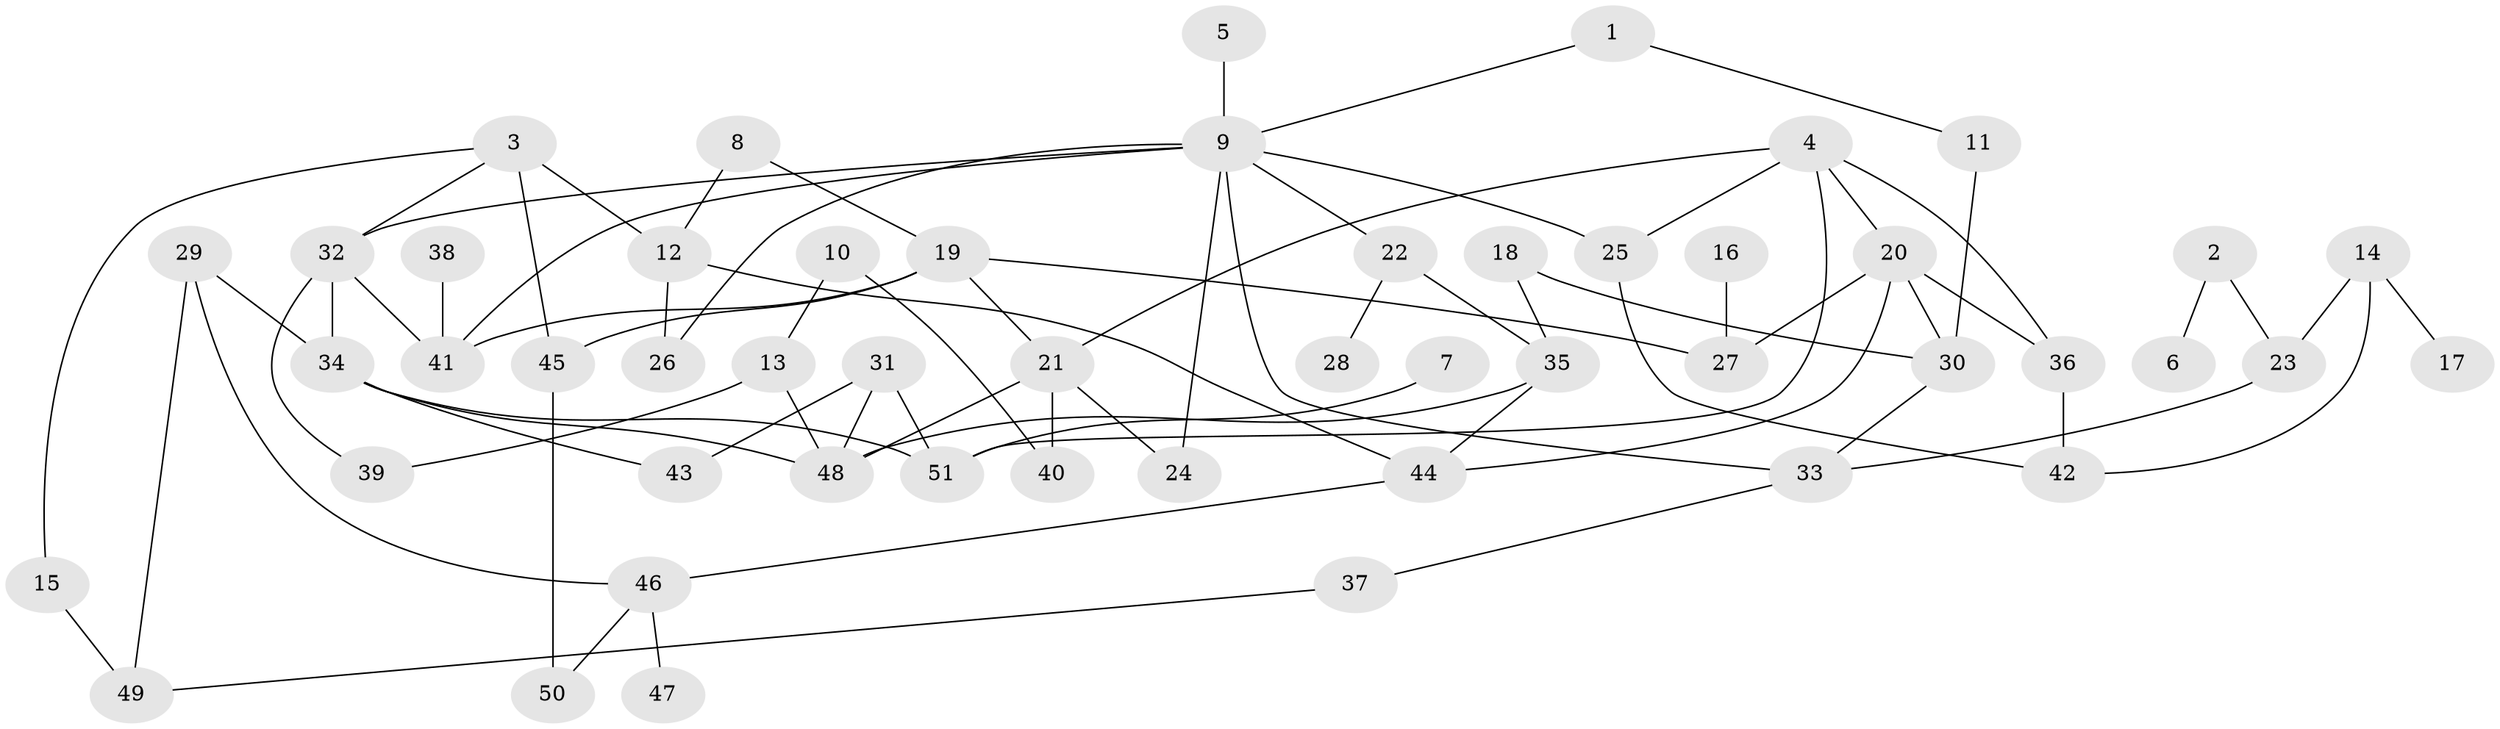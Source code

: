 // coarse degree distribution, {4: 0.2702702702702703, 7: 0.05405405405405406, 2: 0.1891891891891892, 1: 0.21621621621621623, 9: 0.02702702702702703, 3: 0.1891891891891892, 5: 0.05405405405405406}
// Generated by graph-tools (version 1.1) at 2025/48/03/04/25 22:48:21]
// undirected, 51 vertices, 76 edges
graph export_dot {
  node [color=gray90,style=filled];
  1;
  2;
  3;
  4;
  5;
  6;
  7;
  8;
  9;
  10;
  11;
  12;
  13;
  14;
  15;
  16;
  17;
  18;
  19;
  20;
  21;
  22;
  23;
  24;
  25;
  26;
  27;
  28;
  29;
  30;
  31;
  32;
  33;
  34;
  35;
  36;
  37;
  38;
  39;
  40;
  41;
  42;
  43;
  44;
  45;
  46;
  47;
  48;
  49;
  50;
  51;
  1 -- 9;
  1 -- 11;
  2 -- 6;
  2 -- 23;
  3 -- 12;
  3 -- 15;
  3 -- 32;
  3 -- 45;
  4 -- 20;
  4 -- 21;
  4 -- 25;
  4 -- 36;
  4 -- 51;
  5 -- 9;
  7 -- 51;
  8 -- 12;
  8 -- 19;
  9 -- 22;
  9 -- 24;
  9 -- 25;
  9 -- 26;
  9 -- 32;
  9 -- 33;
  9 -- 41;
  10 -- 13;
  10 -- 40;
  11 -- 30;
  12 -- 26;
  12 -- 44;
  13 -- 39;
  13 -- 48;
  14 -- 17;
  14 -- 23;
  14 -- 42;
  15 -- 49;
  16 -- 27;
  18 -- 30;
  18 -- 35;
  19 -- 21;
  19 -- 27;
  19 -- 41;
  19 -- 45;
  20 -- 27;
  20 -- 30;
  20 -- 36;
  20 -- 44;
  21 -- 24;
  21 -- 40;
  21 -- 48;
  22 -- 28;
  22 -- 35;
  23 -- 33;
  25 -- 42;
  29 -- 34;
  29 -- 46;
  29 -- 49;
  30 -- 33;
  31 -- 43;
  31 -- 48;
  31 -- 51;
  32 -- 34;
  32 -- 39;
  32 -- 41;
  33 -- 37;
  34 -- 43;
  34 -- 48;
  34 -- 51;
  35 -- 44;
  35 -- 48;
  36 -- 42;
  37 -- 49;
  38 -- 41;
  44 -- 46;
  45 -- 50;
  46 -- 47;
  46 -- 50;
}
